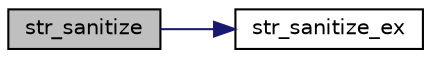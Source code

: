 digraph G
{
  edge [fontname="Helvetica",fontsize="10",labelfontname="Helvetica",labelfontsize="10"];
  node [fontname="Helvetica",fontsize="10",shape=record];
  rankdir=LR;
  Node1 [label="str_sanitize",height=0.2,width=0.4,color="black", fillcolor="grey75", style="filled" fontcolor="black"];
  Node1 -> Node2 [color="midnightblue",fontsize="10",style="solid",fontname="Helvetica"];
  Node2 [label="str_sanitize_ex",height=0.2,width=0.4,color="black", fillcolor="white", style="filled",URL="$n__str_8c.html#a12eb2a9cc29426d29ae3b650f6c8174b",tooltip="clean a string by replacing evil characteres"];
}
